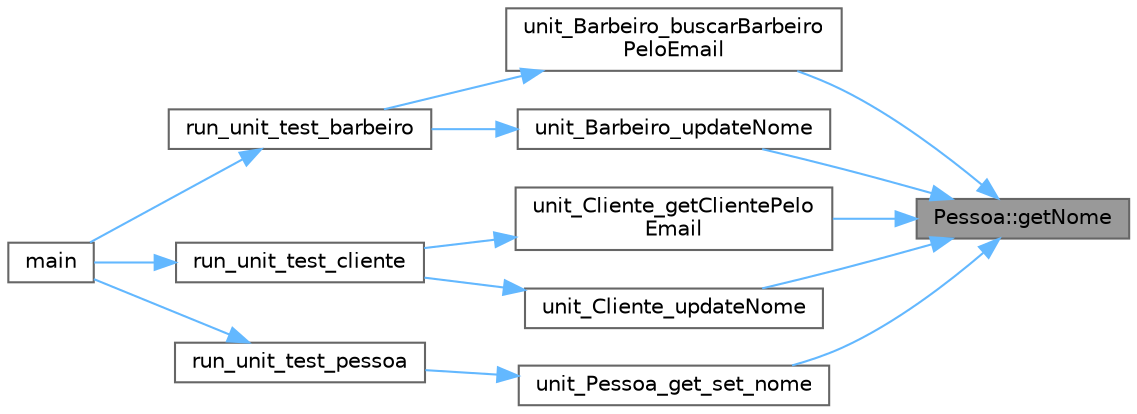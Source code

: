 digraph "Pessoa::getNome"
{
 // LATEX_PDF_SIZE
  bgcolor="transparent";
  edge [fontname=Helvetica,fontsize=10,labelfontname=Helvetica,labelfontsize=10];
  node [fontname=Helvetica,fontsize=10,shape=box,height=0.2,width=0.4];
  rankdir="RL";
  Node1 [id="Node000001",label="Pessoa::getNome",height=0.2,width=0.4,color="gray40", fillcolor="grey60", style="filled", fontcolor="black",tooltip=" "];
  Node1 -> Node2 [id="edge1_Node000001_Node000002",dir="back",color="steelblue1",style="solid",tooltip=" "];
  Node2 [id="Node000002",label="unit_Barbeiro_buscarBarbeiro\lPeloEmail",height=0.2,width=0.4,color="grey40", fillcolor="white", style="filled",URL="$unit__barbeiro_8cpp.html#a07eba0007cd6d6ee48f588f66a938888",tooltip=" "];
  Node2 -> Node3 [id="edge2_Node000002_Node000003",dir="back",color="steelblue1",style="solid",tooltip=" "];
  Node3 [id="Node000003",label="run_unit_test_barbeiro",height=0.2,width=0.4,color="grey40", fillcolor="white", style="filled",URL="$unit__barbeiro_8cpp.html#a42eb2fdea3998103d34609226f46301e",tooltip=" "];
  Node3 -> Node4 [id="edge3_Node000003_Node000004",dir="back",color="steelblue1",style="solid",tooltip=" "];
  Node4 [id="Node000004",label="main",height=0.2,width=0.4,color="grey40", fillcolor="white", style="filled",URL="$test_2unit_2main_8cpp.html#ae66f6b31b5ad750f1fe042a706a4e3d4",tooltip=" "];
  Node1 -> Node5 [id="edge4_Node000001_Node000005",dir="back",color="steelblue1",style="solid",tooltip=" "];
  Node5 [id="Node000005",label="unit_Barbeiro_updateNome",height=0.2,width=0.4,color="grey40", fillcolor="white", style="filled",URL="$unit__barbeiro_8cpp.html#aa5333406d6694de944cd1889f4a7d8e5",tooltip=" "];
  Node5 -> Node3 [id="edge5_Node000005_Node000003",dir="back",color="steelblue1",style="solid",tooltip=" "];
  Node1 -> Node6 [id="edge6_Node000001_Node000006",dir="back",color="steelblue1",style="solid",tooltip=" "];
  Node6 [id="Node000006",label="unit_Cliente_getClientePelo\lEmail",height=0.2,width=0.4,color="grey40", fillcolor="white", style="filled",URL="$unit__cliente_8cpp.html#ad500573866d7257b93169cc39bee6120",tooltip="Testa a função getClientePeloEmail da classe Controller_Cliente."];
  Node6 -> Node7 [id="edge7_Node000006_Node000007",dir="back",color="steelblue1",style="solid",tooltip=" "];
  Node7 [id="Node000007",label="run_unit_test_cliente",height=0.2,width=0.4,color="grey40", fillcolor="white", style="filled",URL="$unit__cliente_8cpp.html#a4d134b7f0141f14318ba68008080356e",tooltip="Executa todos os testes unitários para a classe Cliente."];
  Node7 -> Node4 [id="edge8_Node000007_Node000004",dir="back",color="steelblue1",style="solid",tooltip=" "];
  Node1 -> Node8 [id="edge9_Node000001_Node000008",dir="back",color="steelblue1",style="solid",tooltip=" "];
  Node8 [id="Node000008",label="unit_Cliente_updateNome",height=0.2,width=0.4,color="grey40", fillcolor="white", style="filled",URL="$unit__cliente_8cpp.html#aead82c822d8c4699266e66214c52cffa",tooltip="Testa a função updateNome da classe Controller_Cliente."];
  Node8 -> Node7 [id="edge10_Node000008_Node000007",dir="back",color="steelblue1",style="solid",tooltip=" "];
  Node1 -> Node9 [id="edge11_Node000001_Node000009",dir="back",color="steelblue1",style="solid",tooltip=" "];
  Node9 [id="Node000009",label="unit_Pessoa_get_set_nome",height=0.2,width=0.4,color="grey40", fillcolor="white", style="filled",URL="$unit__pessoa_8cpp.html#aa5dad8d04783572e05ec388f40cfc1b2",tooltip="Testa a função de set e get do nome para a classe Pessoa."];
  Node9 -> Node10 [id="edge12_Node000009_Node000010",dir="back",color="steelblue1",style="solid",tooltip=" "];
  Node10 [id="Node000010",label="run_unit_test_pessoa",height=0.2,width=0.4,color="grey40", fillcolor="white", style="filled",URL="$unit__pessoa_8cpp.html#ae4dc202702283199027582f3fad00b0e",tooltip="Executa todos os testes unitários para a classe Pessoa."];
  Node10 -> Node4 [id="edge13_Node000010_Node000004",dir="back",color="steelblue1",style="solid",tooltip=" "];
}
